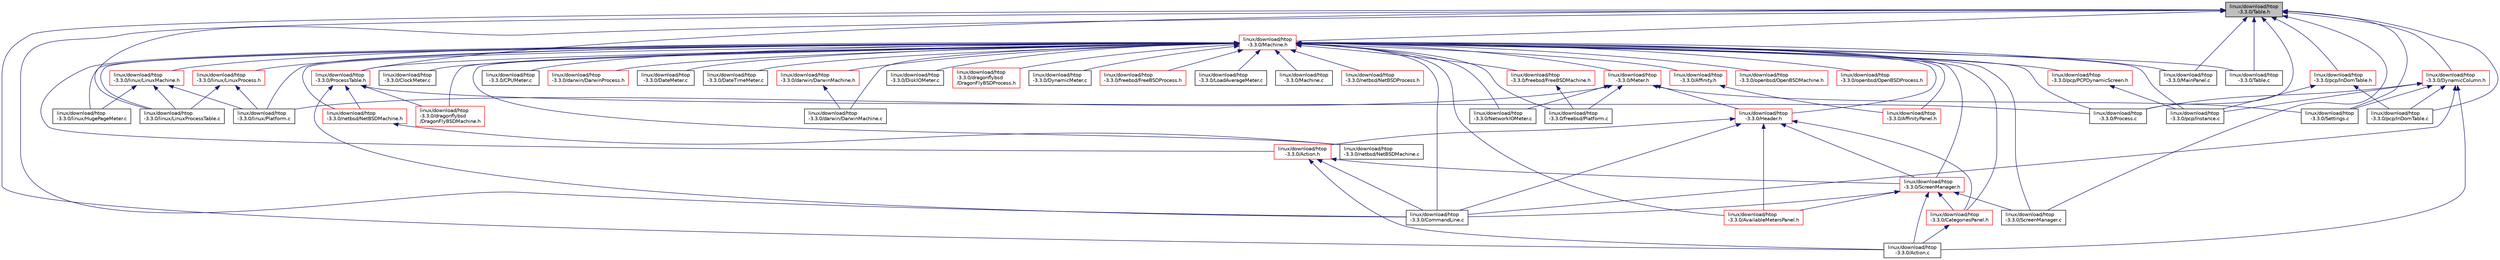 digraph "linux/download/htop-3.3.0/Table.h"
{
  edge [fontname="Helvetica",fontsize="10",labelfontname="Helvetica",labelfontsize="10"];
  node [fontname="Helvetica",fontsize="10",shape=record];
  Node27 [label="linux/download/htop\l-3.3.0/Table.h",height=0.2,width=0.4,color="black", fillcolor="grey75", style="filled", fontcolor="black"];
  Node27 -> Node28 [dir="back",color="midnightblue",fontsize="10",style="solid",fontname="Helvetica"];
  Node28 [label="linux/download/htop\l-3.3.0/Machine.h",height=0.2,width=0.4,color="red", fillcolor="white", style="filled",URL="$Machine_8h.html"];
  Node28 -> Node29 [dir="back",color="midnightblue",fontsize="10",style="solid",fontname="Helvetica"];
  Node29 [label="linux/download/htop\l-3.3.0/Header.h",height=0.2,width=0.4,color="red", fillcolor="white", style="filled",URL="$linux_2download_2htop-3_83_80_2Header_8h.html"];
  Node29 -> Node30 [dir="back",color="midnightblue",fontsize="10",style="solid",fontname="Helvetica"];
  Node30 [label="linux/download/htop\l-3.3.0/Action.h",height=0.2,width=0.4,color="red", fillcolor="white", style="filled",URL="$Action_8h.html"];
  Node30 -> Node31 [dir="back",color="midnightblue",fontsize="10",style="solid",fontname="Helvetica"];
  Node31 [label="linux/download/htop\l-3.3.0/Action.c",height=0.2,width=0.4,color="black", fillcolor="white", style="filled",URL="$Action_8c.html"];
  Node30 -> Node32 [dir="back",color="midnightblue",fontsize="10",style="solid",fontname="Helvetica"];
  Node32 [label="linux/download/htop\l-3.3.0/ScreenManager.h",height=0.2,width=0.4,color="red", fillcolor="white", style="filled",URL="$ScreenManager_8h.html"];
  Node32 -> Node33 [dir="back",color="midnightblue",fontsize="10",style="solid",fontname="Helvetica"];
  Node33 [label="linux/download/htop\l-3.3.0/CategoriesPanel.h",height=0.2,width=0.4,color="red", fillcolor="white", style="filled",URL="$CategoriesPanel_8h.html"];
  Node33 -> Node31 [dir="back",color="midnightblue",fontsize="10",style="solid",fontname="Helvetica"];
  Node32 -> Node31 [dir="back",color="midnightblue",fontsize="10",style="solid",fontname="Helvetica"];
  Node32 -> Node36 [dir="back",color="midnightblue",fontsize="10",style="solid",fontname="Helvetica"];
  Node36 [label="linux/download/htop\l-3.3.0/AvailableMetersPanel.h",height=0.2,width=0.4,color="red", fillcolor="white", style="filled",URL="$AvailableMetersPanel_8h.html"];
  Node32 -> Node38 [dir="back",color="midnightblue",fontsize="10",style="solid",fontname="Helvetica"];
  Node38 [label="linux/download/htop\l-3.3.0/CommandLine.c",height=0.2,width=0.4,color="black", fillcolor="white", style="filled",URL="$CommandLine_8c.html"];
  Node32 -> Node48 [dir="back",color="midnightblue",fontsize="10",style="solid",fontname="Helvetica"];
  Node48 [label="linux/download/htop\l-3.3.0/ScreenManager.c",height=0.2,width=0.4,color="black", fillcolor="white", style="filled",URL="$ScreenManager_8c.html"];
  Node30 -> Node38 [dir="back",color="midnightblue",fontsize="10",style="solid",fontname="Helvetica"];
  Node29 -> Node33 [dir="back",color="midnightblue",fontsize="10",style="solid",fontname="Helvetica"];
  Node29 -> Node32 [dir="back",color="midnightblue",fontsize="10",style="solid",fontname="Helvetica"];
  Node29 -> Node36 [dir="back",color="midnightblue",fontsize="10",style="solid",fontname="Helvetica"];
  Node29 -> Node38 [dir="back",color="midnightblue",fontsize="10",style="solid",fontname="Helvetica"];
  Node28 -> Node116 [dir="back",color="midnightblue",fontsize="10",style="solid",fontname="Helvetica"];
  Node116 [label="linux/download/htop\l-3.3.0/Meter.h",height=0.2,width=0.4,color="red", fillcolor="white", style="filled",URL="$Meter_8h.html"];
  Node116 -> Node29 [dir="back",color="midnightblue",fontsize="10",style="solid",fontname="Helvetica"];
  Node116 -> Node61 [dir="back",color="midnightblue",fontsize="10",style="solid",fontname="Helvetica"];
  Node61 [label="linux/download/htop\l-3.3.0/freebsd/Platform.c",height=0.2,width=0.4,color="black", fillcolor="white", style="filled",URL="$freebsd_2Platform_8c.html"];
  Node116 -> Node50 [dir="back",color="midnightblue",fontsize="10",style="solid",fontname="Helvetica"];
  Node50 [label="linux/download/htop\l-3.3.0/linux/Platform.c",height=0.2,width=0.4,color="black", fillcolor="white", style="filled",URL="$linux_2Platform_8c.html"];
  Node116 -> Node105 [dir="back",color="midnightblue",fontsize="10",style="solid",fontname="Helvetica"];
  Node105 [label="linux/download/htop\l-3.3.0/NetworkIOMeter.c",height=0.2,width=0.4,color="black", fillcolor="white", style="filled",URL="$NetworkIOMeter_8c.html"];
  Node116 -> Node108 [dir="back",color="midnightblue",fontsize="10",style="solid",fontname="Helvetica"];
  Node108 [label="linux/download/htop\l-3.3.0/Settings.c",height=0.2,width=0.4,color="black", fillcolor="white", style="filled",URL="$Settings_8c.html"];
  Node28 -> Node30 [dir="back",color="midnightblue",fontsize="10",style="solid",fontname="Helvetica"];
  Node28 -> Node33 [dir="back",color="midnightblue",fontsize="10",style="solid",fontname="Helvetica"];
  Node28 -> Node32 [dir="back",color="midnightblue",fontsize="10",style="solid",fontname="Helvetica"];
  Node28 -> Node151 [dir="back",color="midnightblue",fontsize="10",style="solid",fontname="Helvetica"];
  Node151 [label="linux/download/htop\l-3.3.0/Affinity.h",height=0.2,width=0.4,color="red", fillcolor="white", style="filled",URL="$Affinity_8h.html"];
  Node151 -> Node153 [dir="back",color="midnightblue",fontsize="10",style="solid",fontname="Helvetica"];
  Node153 [label="linux/download/htop\l-3.3.0/AffinityPanel.h",height=0.2,width=0.4,color="red", fillcolor="white", style="filled",URL="$AffinityPanel_8h.html"];
  Node28 -> Node153 [dir="back",color="midnightblue",fontsize="10",style="solid",fontname="Helvetica"];
  Node28 -> Node36 [dir="back",color="midnightblue",fontsize="10",style="solid",fontname="Helvetica"];
  Node28 -> Node122 [dir="back",color="midnightblue",fontsize="10",style="solid",fontname="Helvetica"];
  Node122 [label="linux/download/htop\l-3.3.0/ClockMeter.c",height=0.2,width=0.4,color="black", fillcolor="white", style="filled",URL="$ClockMeter_8c.html"];
  Node28 -> Node38 [dir="back",color="midnightblue",fontsize="10",style="solid",fontname="Helvetica"];
  Node28 -> Node155 [dir="back",color="midnightblue",fontsize="10",style="solid",fontname="Helvetica"];
  Node155 [label="linux/download/htop\l-3.3.0/ProcessTable.h",height=0.2,width=0.4,color="red", fillcolor="white", style="filled",URL="$ProcessTable_8h.html"];
  Node155 -> Node38 [dir="back",color="midnightblue",fontsize="10",style="solid",fontname="Helvetica"];
  Node155 -> Node158 [dir="back",color="midnightblue",fontsize="10",style="solid",fontname="Helvetica"];
  Node158 [label="linux/download/htop\l-3.3.0/dragonflybsd\l/DragonFlyBSDMachine.h",height=0.2,width=0.4,color="red", fillcolor="white", style="filled",URL="$DragonFlyBSDMachine_8h.html"];
  Node155 -> Node171 [dir="back",color="midnightblue",fontsize="10",style="solid",fontname="Helvetica"];
  Node171 [label="linux/download/htop\l-3.3.0/netbsd/NetBSDMachine.h",height=0.2,width=0.4,color="red", fillcolor="white", style="filled",URL="$NetBSDMachine_8h.html"];
  Node171 -> Node172 [dir="back",color="midnightblue",fontsize="10",style="solid",fontname="Helvetica"];
  Node172 [label="linux/download/htop\l-3.3.0/netbsd/NetBSDMachine.c",height=0.2,width=0.4,color="black", fillcolor="white", style="filled",URL="$NetBSDMachine_8c.html"];
  Node155 -> Node177 [dir="back",color="midnightblue",fontsize="10",style="solid",fontname="Helvetica"];
  Node177 [label="linux/download/htop\l-3.3.0/Process.c",height=0.2,width=0.4,color="black", fillcolor="white", style="filled",URL="$Process_8c.html"];
  Node28 -> Node93 [dir="back",color="midnightblue",fontsize="10",style="solid",fontname="Helvetica"];
  Node93 [label="linux/download/htop\l-3.3.0/CPUMeter.c",height=0.2,width=0.4,color="black", fillcolor="white", style="filled",URL="$CPUMeter_8c.html"];
  Node28 -> Node53 [dir="back",color="midnightblue",fontsize="10",style="solid",fontname="Helvetica"];
  Node53 [label="linux/download/htop\l-3.3.0/darwin/DarwinMachine.c",height=0.2,width=0.4,color="black", fillcolor="white", style="filled",URL="$DarwinMachine_8c.html"];
  Node28 -> Node182 [dir="back",color="midnightblue",fontsize="10",style="solid",fontname="Helvetica"];
  Node182 [label="linux/download/htop\l-3.3.0/darwin/DarwinMachine.h",height=0.2,width=0.4,color="red", fillcolor="white", style="filled",URL="$DarwinMachine_8h.html"];
  Node182 -> Node53 [dir="back",color="midnightblue",fontsize="10",style="solid",fontname="Helvetica"];
  Node28 -> Node157 [dir="back",color="midnightblue",fontsize="10",style="solid",fontname="Helvetica"];
  Node157 [label="linux/download/htop\l-3.3.0/darwin/DarwinProcess.h",height=0.2,width=0.4,color="red", fillcolor="white", style="filled",URL="$DarwinProcess_8h.html"];
  Node28 -> Node124 [dir="back",color="midnightblue",fontsize="10",style="solid",fontname="Helvetica"];
  Node124 [label="linux/download/htop\l-3.3.0/DateMeter.c",height=0.2,width=0.4,color="black", fillcolor="white", style="filled",URL="$DateMeter_8c.html"];
  Node28 -> Node126 [dir="back",color="midnightblue",fontsize="10",style="solid",fontname="Helvetica"];
  Node126 [label="linux/download/htop\l-3.3.0/DateTimeMeter.c",height=0.2,width=0.4,color="black", fillcolor="white", style="filled",URL="$DateTimeMeter_8c.html"];
  Node28 -> Node94 [dir="back",color="midnightblue",fontsize="10",style="solid",fontname="Helvetica"];
  Node94 [label="linux/download/htop\l-3.3.0/DiskIOMeter.c",height=0.2,width=0.4,color="black", fillcolor="white", style="filled",URL="$DiskIOMeter_8c.html"];
  Node28 -> Node158 [dir="back",color="midnightblue",fontsize="10",style="solid",fontname="Helvetica"];
  Node28 -> Node183 [dir="back",color="midnightblue",fontsize="10",style="solid",fontname="Helvetica"];
  Node183 [label="linux/download/htop\l-3.3.0/dragonflybsd\l/DragonFlyBSDProcess.h",height=0.2,width=0.4,color="red", fillcolor="white", style="filled",URL="$DragonFlyBSDProcess_8h.html"];
  Node28 -> Node96 [dir="back",color="midnightblue",fontsize="10",style="solid",fontname="Helvetica"];
  Node96 [label="linux/download/htop\l-3.3.0/DynamicMeter.c",height=0.2,width=0.4,color="black", fillcolor="white", style="filled",URL="$DynamicMeter_8c.html"];
  Node28 -> Node184 [dir="back",color="midnightblue",fontsize="10",style="solid",fontname="Helvetica"];
  Node184 [label="linux/download/htop\l-3.3.0/freebsd/FreeBSDMachine.h",height=0.2,width=0.4,color="red", fillcolor="white", style="filled",URL="$FreeBSDMachine_8h.html"];
  Node184 -> Node61 [dir="back",color="midnightblue",fontsize="10",style="solid",fontname="Helvetica"];
  Node28 -> Node186 [dir="back",color="midnightblue",fontsize="10",style="solid",fontname="Helvetica"];
  Node186 [label="linux/download/htop\l-3.3.0/freebsd/FreeBSDProcess.h",height=0.2,width=0.4,color="red", fillcolor="white", style="filled",URL="$FreeBSDProcess_8h.html"];
  Node28 -> Node61 [dir="back",color="midnightblue",fontsize="10",style="solid",fontname="Helvetica"];
  Node28 -> Node131 [dir="back",color="midnightblue",fontsize="10",style="solid",fontname="Helvetica"];
  Node131 [label="linux/download/htop\l-3.3.0/linux/HugePageMeter.c",height=0.2,width=0.4,color="black", fillcolor="white", style="filled",URL="$HugePageMeter_8c.html"];
  Node28 -> Node166 [dir="back",color="midnightblue",fontsize="10",style="solid",fontname="Helvetica"];
  Node166 [label="linux/download/htop\l-3.3.0/linux/LinuxMachine.h",height=0.2,width=0.4,color="red", fillcolor="white", style="filled",URL="$LinuxMachine_8h.html"];
  Node166 -> Node131 [dir="back",color="midnightblue",fontsize="10",style="solid",fontname="Helvetica"];
  Node166 -> Node64 [dir="back",color="midnightblue",fontsize="10",style="solid",fontname="Helvetica"];
  Node64 [label="linux/download/htop\l-3.3.0/linux/LinuxProcessTable.c",height=0.2,width=0.4,color="black", fillcolor="white", style="filled",URL="$LinuxProcessTable_8c.html"];
  Node166 -> Node50 [dir="back",color="midnightblue",fontsize="10",style="solid",fontname="Helvetica"];
  Node28 -> Node188 [dir="back",color="midnightblue",fontsize="10",style="solid",fontname="Helvetica"];
  Node188 [label="linux/download/htop\l-3.3.0/linux/LinuxProcess.h",height=0.2,width=0.4,color="red", fillcolor="white", style="filled",URL="$LinuxProcess_8h.html"];
  Node188 -> Node64 [dir="back",color="midnightblue",fontsize="10",style="solid",fontname="Helvetica"];
  Node188 -> Node50 [dir="back",color="midnightblue",fontsize="10",style="solid",fontname="Helvetica"];
  Node28 -> Node64 [dir="back",color="midnightblue",fontsize="10",style="solid",fontname="Helvetica"];
  Node28 -> Node50 [dir="back",color="midnightblue",fontsize="10",style="solid",fontname="Helvetica"];
  Node28 -> Node102 [dir="back",color="midnightblue",fontsize="10",style="solid",fontname="Helvetica"];
  Node102 [label="linux/download/htop\l-3.3.0/LoadAverageMeter.c",height=0.2,width=0.4,color="black", fillcolor="white", style="filled",URL="$LoadAverageMeter_8c.html"];
  Node28 -> Node103 [dir="back",color="midnightblue",fontsize="10",style="solid",fontname="Helvetica"];
  Node103 [label="linux/download/htop\l-3.3.0/Machine.c",height=0.2,width=0.4,color="black", fillcolor="white", style="filled",URL="$Machine_8c.html"];
  Node28 -> Node51 [dir="back",color="midnightblue",fontsize="10",style="solid",fontname="Helvetica"];
  Node51 [label="linux/download/htop\l-3.3.0/MainPanel.c",height=0.2,width=0.4,color="black", fillcolor="white", style="filled",URL="$MainPanel_8c.html"];
  Node28 -> Node172 [dir="back",color="midnightblue",fontsize="10",style="solid",fontname="Helvetica"];
  Node28 -> Node171 [dir="back",color="midnightblue",fontsize="10",style="solid",fontname="Helvetica"];
  Node28 -> Node189 [dir="back",color="midnightblue",fontsize="10",style="solid",fontname="Helvetica"];
  Node189 [label="linux/download/htop\l-3.3.0/netbsd/NetBSDProcess.h",height=0.2,width=0.4,color="red", fillcolor="white", style="filled",URL="$NetBSDProcess_8h.html"];
  Node28 -> Node105 [dir="back",color="midnightblue",fontsize="10",style="solid",fontname="Helvetica"];
  Node28 -> Node191 [dir="back",color="midnightblue",fontsize="10",style="solid",fontname="Helvetica"];
  Node191 [label="linux/download/htop\l-3.3.0/openbsd/OpenBSDMachine.h",height=0.2,width=0.4,color="red", fillcolor="white", style="filled",URL="$OpenBSDMachine_8h.html"];
  Node28 -> Node193 [dir="back",color="midnightblue",fontsize="10",style="solid",fontname="Helvetica"];
  Node193 [label="linux/download/htop\l-3.3.0/openbsd/OpenBSDProcess.h",height=0.2,width=0.4,color="red", fillcolor="white", style="filled",URL="$OpenBSDProcess_8h.html"];
  Node28 -> Node74 [dir="back",color="midnightblue",fontsize="10",style="solid",fontname="Helvetica"];
  Node74 [label="linux/download/htop\l-3.3.0/pcp/Instance.c",height=0.2,width=0.4,color="black", fillcolor="white", style="filled",URL="$Instance_8c.html"];
  Node28 -> Node195 [dir="back",color="midnightblue",fontsize="10",style="solid",fontname="Helvetica"];
  Node195 [label="linux/download/htop\l-3.3.0/pcp/PCPDynamicScreen.h",height=0.2,width=0.4,color="red", fillcolor="white", style="filled",URL="$PCPDynamicScreen_8h.html"];
  Node195 -> Node74 [dir="back",color="midnightblue",fontsize="10",style="solid",fontname="Helvetica"];
  Node28 -> Node177 [dir="back",color="midnightblue",fontsize="10",style="solid",fontname="Helvetica"];
  Node28 -> Node48 [dir="back",color="midnightblue",fontsize="10",style="solid",fontname="Helvetica"];
  Node28 -> Node201 [dir="back",color="midnightblue",fontsize="10",style="solid",fontname="Helvetica"];
  Node201 [label="linux/download/htop\l-3.3.0/Table.c",height=0.2,width=0.4,color="black", fillcolor="white", style="filled",URL="$Table_8c.html"];
  Node27 -> Node206 [dir="back",color="midnightblue",fontsize="10",style="solid",fontname="Helvetica"];
  Node206 [label="linux/download/htop\l-3.3.0/DynamicColumn.h",height=0.2,width=0.4,color="red", fillcolor="white", style="filled",URL="$DynamicColumn_8h.html"];
  Node206 -> Node31 [dir="back",color="midnightblue",fontsize="10",style="solid",fontname="Helvetica"];
  Node206 -> Node38 [dir="back",color="midnightblue",fontsize="10",style="solid",fontname="Helvetica"];
  Node206 -> Node72 [dir="back",color="midnightblue",fontsize="10",style="solid",fontname="Helvetica"];
  Node72 [label="linux/download/htop\l-3.3.0/pcp/InDomTable.c",height=0.2,width=0.4,color="black", fillcolor="white", style="filled",URL="$InDomTable_8c.html"];
  Node206 -> Node74 [dir="back",color="midnightblue",fontsize="10",style="solid",fontname="Helvetica"];
  Node206 -> Node177 [dir="back",color="midnightblue",fontsize="10",style="solid",fontname="Helvetica"];
  Node206 -> Node108 [dir="back",color="midnightblue",fontsize="10",style="solid",fontname="Helvetica"];
  Node27 -> Node31 [dir="back",color="midnightblue",fontsize="10",style="solid",fontname="Helvetica"];
  Node27 -> Node155 [dir="back",color="midnightblue",fontsize="10",style="solid",fontname="Helvetica"];
  Node27 -> Node38 [dir="back",color="midnightblue",fontsize="10",style="solid",fontname="Helvetica"];
  Node27 -> Node64 [dir="back",color="midnightblue",fontsize="10",style="solid",fontname="Helvetica"];
  Node27 -> Node51 [dir="back",color="midnightblue",fontsize="10",style="solid",fontname="Helvetica"];
  Node27 -> Node72 [dir="back",color="midnightblue",fontsize="10",style="solid",fontname="Helvetica"];
  Node27 -> Node73 [dir="back",color="midnightblue",fontsize="10",style="solid",fontname="Helvetica"];
  Node73 [label="linux/download/htop\l-3.3.0/pcp/InDomTable.h",height=0.2,width=0.4,color="red", fillcolor="white", style="filled",URL="$InDomTable_8h.html"];
  Node73 -> Node72 [dir="back",color="midnightblue",fontsize="10",style="solid",fontname="Helvetica"];
  Node73 -> Node74 [dir="back",color="midnightblue",fontsize="10",style="solid",fontname="Helvetica"];
  Node27 -> Node177 [dir="back",color="midnightblue",fontsize="10",style="solid",fontname="Helvetica"];
  Node27 -> Node48 [dir="back",color="midnightblue",fontsize="10",style="solid",fontname="Helvetica"];
  Node27 -> Node108 [dir="back",color="midnightblue",fontsize="10",style="solid",fontname="Helvetica"];
  Node27 -> Node201 [dir="back",color="midnightblue",fontsize="10",style="solid",fontname="Helvetica"];
}
